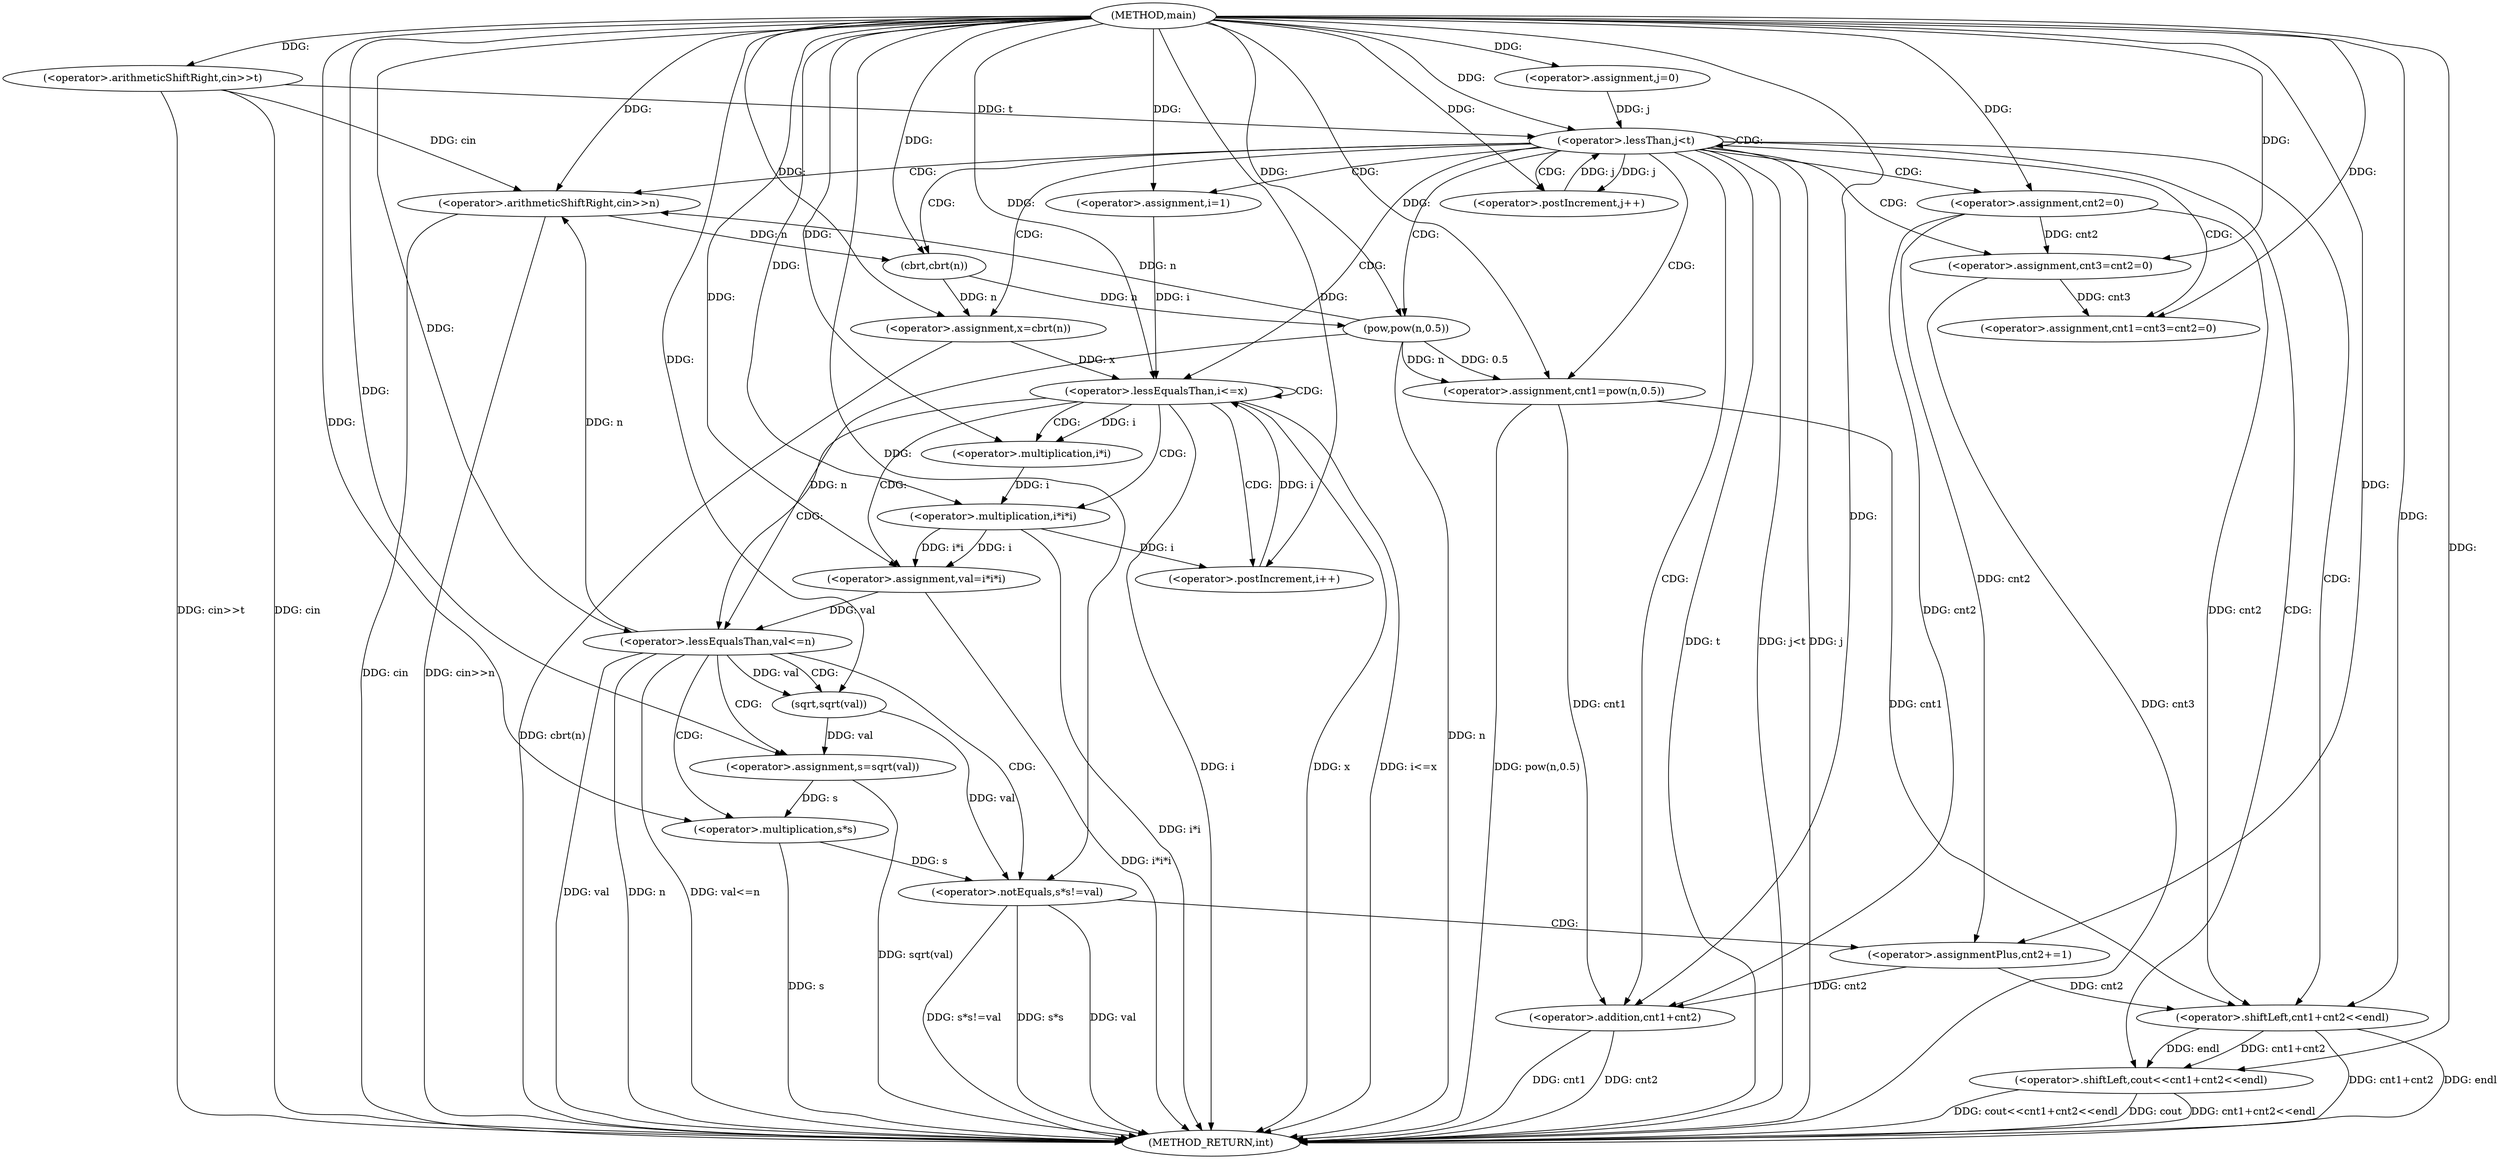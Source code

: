 digraph "main" {  
"1000101" [label = "(METHOD,main)" ]
"1000188" [label = "(METHOD_RETURN,int)" ]
"1000106" [label = "(<operator>.arithmeticShiftRight,cin>>t)" ]
"1000110" [label = "(<operator>.assignment,j=0)" ]
"1000113" [label = "(<operator>.lessThan,j<t)" ]
"1000116" [label = "(<operator>.postIncrement,j++)" ]
"1000119" [label = "(<operator>.arithmeticShiftRight,cin>>n)" ]
"1000125" [label = "(<operator>.assignment,cnt1=cnt3=cnt2=0)" ]
"1000135" [label = "(<operator>.assignment,x=cbrt(n))" ]
"1000139" [label = "(<operator>.assignment,cnt1=pow(n,0.5))" ]
"1000181" [label = "(<operator>.shiftLeft,cout<<cnt1+cnt2<<endl)" ]
"1000145" [label = "(<operator>.assignment,i=1)" ]
"1000148" [label = "(<operator>.lessEqualsThan,i<=x)" ]
"1000151" [label = "(<operator>.postIncrement,i++)" ]
"1000127" [label = "(<operator>.assignment,cnt3=cnt2=0)" ]
"1000137" [label = "(cbrt,cbrt(n))" ]
"1000141" [label = "(pow,pow(n,0.5))" ]
"1000154" [label = "(<operator>.assignment,val=i*i*i)" ]
"1000183" [label = "(<operator>.shiftLeft,cnt1+cnt2<<endl)" ]
"1000129" [label = "(<operator>.assignment,cnt2=0)" ]
"1000162" [label = "(<operator>.lessEqualsThan,val<=n)" ]
"1000184" [label = "(<operator>.addition,cnt1+cnt2)" ]
"1000156" [label = "(<operator>.multiplication,i*i*i)" ]
"1000167" [label = "(<operator>.assignment,s=sqrt(val))" ]
"1000158" [label = "(<operator>.multiplication,i*i)" ]
"1000172" [label = "(<operator>.notEquals,s*s!=val)" ]
"1000169" [label = "(sqrt,sqrt(val))" ]
"1000178" [label = "(<operator>.assignmentPlus,cnt2+=1)" ]
"1000173" [label = "(<operator>.multiplication,s*s)" ]
  "1000106" -> "1000188"  [ label = "DDG: cin"] 
  "1000106" -> "1000188"  [ label = "DDG: cin>>t"] 
  "1000113" -> "1000188"  [ label = "DDG: j"] 
  "1000113" -> "1000188"  [ label = "DDG: t"] 
  "1000113" -> "1000188"  [ label = "DDG: j<t"] 
  "1000119" -> "1000188"  [ label = "DDG: cin"] 
  "1000119" -> "1000188"  [ label = "DDG: cin>>n"] 
  "1000127" -> "1000188"  [ label = "DDG: cnt3"] 
  "1000135" -> "1000188"  [ label = "DDG: cbrt(n)"] 
  "1000141" -> "1000188"  [ label = "DDG: n"] 
  "1000139" -> "1000188"  [ label = "DDG: pow(n,0.5)"] 
  "1000148" -> "1000188"  [ label = "DDG: i"] 
  "1000148" -> "1000188"  [ label = "DDG: x"] 
  "1000148" -> "1000188"  [ label = "DDG: i<=x"] 
  "1000184" -> "1000188"  [ label = "DDG: cnt1"] 
  "1000184" -> "1000188"  [ label = "DDG: cnt2"] 
  "1000183" -> "1000188"  [ label = "DDG: cnt1+cnt2"] 
  "1000181" -> "1000188"  [ label = "DDG: cnt1+cnt2<<endl"] 
  "1000181" -> "1000188"  [ label = "DDG: cout<<cnt1+cnt2<<endl"] 
  "1000156" -> "1000188"  [ label = "DDG: i*i"] 
  "1000154" -> "1000188"  [ label = "DDG: i*i*i"] 
  "1000162" -> "1000188"  [ label = "DDG: val"] 
  "1000162" -> "1000188"  [ label = "DDG: n"] 
  "1000162" -> "1000188"  [ label = "DDG: val<=n"] 
  "1000167" -> "1000188"  [ label = "DDG: sqrt(val)"] 
  "1000173" -> "1000188"  [ label = "DDG: s"] 
  "1000172" -> "1000188"  [ label = "DDG: s*s"] 
  "1000172" -> "1000188"  [ label = "DDG: val"] 
  "1000172" -> "1000188"  [ label = "DDG: s*s!=val"] 
  "1000181" -> "1000188"  [ label = "DDG: cout"] 
  "1000183" -> "1000188"  [ label = "DDG: endl"] 
  "1000101" -> "1000106"  [ label = "DDG: "] 
  "1000101" -> "1000110"  [ label = "DDG: "] 
  "1000110" -> "1000113"  [ label = "DDG: j"] 
  "1000116" -> "1000113"  [ label = "DDG: j"] 
  "1000101" -> "1000113"  [ label = "DDG: "] 
  "1000106" -> "1000113"  [ label = "DDG: t"] 
  "1000113" -> "1000116"  [ label = "DDG: j"] 
  "1000101" -> "1000116"  [ label = "DDG: "] 
  "1000137" -> "1000135"  [ label = "DDG: n"] 
  "1000141" -> "1000139"  [ label = "DDG: n"] 
  "1000141" -> "1000139"  [ label = "DDG: 0.5"] 
  "1000106" -> "1000119"  [ label = "DDG: cin"] 
  "1000101" -> "1000119"  [ label = "DDG: "] 
  "1000141" -> "1000119"  [ label = "DDG: n"] 
  "1000162" -> "1000119"  [ label = "DDG: n"] 
  "1000101" -> "1000125"  [ label = "DDG: "] 
  "1000127" -> "1000125"  [ label = "DDG: cnt3"] 
  "1000101" -> "1000135"  [ label = "DDG: "] 
  "1000101" -> "1000139"  [ label = "DDG: "] 
  "1000101" -> "1000145"  [ label = "DDG: "] 
  "1000101" -> "1000181"  [ label = "DDG: "] 
  "1000183" -> "1000181"  [ label = "DDG: endl"] 
  "1000183" -> "1000181"  [ label = "DDG: cnt1+cnt2"] 
  "1000101" -> "1000127"  [ label = "DDG: "] 
  "1000129" -> "1000127"  [ label = "DDG: cnt2"] 
  "1000119" -> "1000137"  [ label = "DDG: n"] 
  "1000101" -> "1000137"  [ label = "DDG: "] 
  "1000137" -> "1000141"  [ label = "DDG: n"] 
  "1000101" -> "1000141"  [ label = "DDG: "] 
  "1000145" -> "1000148"  [ label = "DDG: i"] 
  "1000151" -> "1000148"  [ label = "DDG: i"] 
  "1000101" -> "1000148"  [ label = "DDG: "] 
  "1000135" -> "1000148"  [ label = "DDG: x"] 
  "1000156" -> "1000151"  [ label = "DDG: i"] 
  "1000101" -> "1000151"  [ label = "DDG: "] 
  "1000156" -> "1000154"  [ label = "DDG: i"] 
  "1000156" -> "1000154"  [ label = "DDG: i*i"] 
  "1000129" -> "1000183"  [ label = "DDG: cnt2"] 
  "1000178" -> "1000183"  [ label = "DDG: cnt2"] 
  "1000101" -> "1000183"  [ label = "DDG: "] 
  "1000139" -> "1000183"  [ label = "DDG: cnt1"] 
  "1000101" -> "1000129"  [ label = "DDG: "] 
  "1000101" -> "1000154"  [ label = "DDG: "] 
  "1000139" -> "1000184"  [ label = "DDG: cnt1"] 
  "1000101" -> "1000184"  [ label = "DDG: "] 
  "1000129" -> "1000184"  [ label = "DDG: cnt2"] 
  "1000178" -> "1000184"  [ label = "DDG: cnt2"] 
  "1000158" -> "1000156"  [ label = "DDG: i"] 
  "1000101" -> "1000156"  [ label = "DDG: "] 
  "1000154" -> "1000162"  [ label = "DDG: val"] 
  "1000101" -> "1000162"  [ label = "DDG: "] 
  "1000141" -> "1000162"  [ label = "DDG: n"] 
  "1000169" -> "1000167"  [ label = "DDG: val"] 
  "1000148" -> "1000158"  [ label = "DDG: i"] 
  "1000101" -> "1000158"  [ label = "DDG: "] 
  "1000101" -> "1000167"  [ label = "DDG: "] 
  "1000162" -> "1000169"  [ label = "DDG: val"] 
  "1000101" -> "1000169"  [ label = "DDG: "] 
  "1000173" -> "1000172"  [ label = "DDG: s"] 
  "1000169" -> "1000172"  [ label = "DDG: val"] 
  "1000101" -> "1000172"  [ label = "DDG: "] 
  "1000101" -> "1000178"  [ label = "DDG: "] 
  "1000167" -> "1000173"  [ label = "DDG: s"] 
  "1000101" -> "1000173"  [ label = "DDG: "] 
  "1000129" -> "1000178"  [ label = "DDG: cnt2"] 
  "1000113" -> "1000125"  [ label = "CDG: "] 
  "1000113" -> "1000127"  [ label = "CDG: "] 
  "1000113" -> "1000141"  [ label = "CDG: "] 
  "1000113" -> "1000119"  [ label = "CDG: "] 
  "1000113" -> "1000139"  [ label = "CDG: "] 
  "1000113" -> "1000135"  [ label = "CDG: "] 
  "1000113" -> "1000148"  [ label = "CDG: "] 
  "1000113" -> "1000183"  [ label = "CDG: "] 
  "1000113" -> "1000116"  [ label = "CDG: "] 
  "1000113" -> "1000113"  [ label = "CDG: "] 
  "1000113" -> "1000137"  [ label = "CDG: "] 
  "1000113" -> "1000129"  [ label = "CDG: "] 
  "1000113" -> "1000145"  [ label = "CDG: "] 
  "1000113" -> "1000184"  [ label = "CDG: "] 
  "1000113" -> "1000181"  [ label = "CDG: "] 
  "1000148" -> "1000156"  [ label = "CDG: "] 
  "1000148" -> "1000148"  [ label = "CDG: "] 
  "1000148" -> "1000158"  [ label = "CDG: "] 
  "1000148" -> "1000154"  [ label = "CDG: "] 
  "1000148" -> "1000151"  [ label = "CDG: "] 
  "1000148" -> "1000162"  [ label = "CDG: "] 
  "1000162" -> "1000172"  [ label = "CDG: "] 
  "1000162" -> "1000169"  [ label = "CDG: "] 
  "1000162" -> "1000167"  [ label = "CDG: "] 
  "1000162" -> "1000173"  [ label = "CDG: "] 
  "1000172" -> "1000178"  [ label = "CDG: "] 
}

